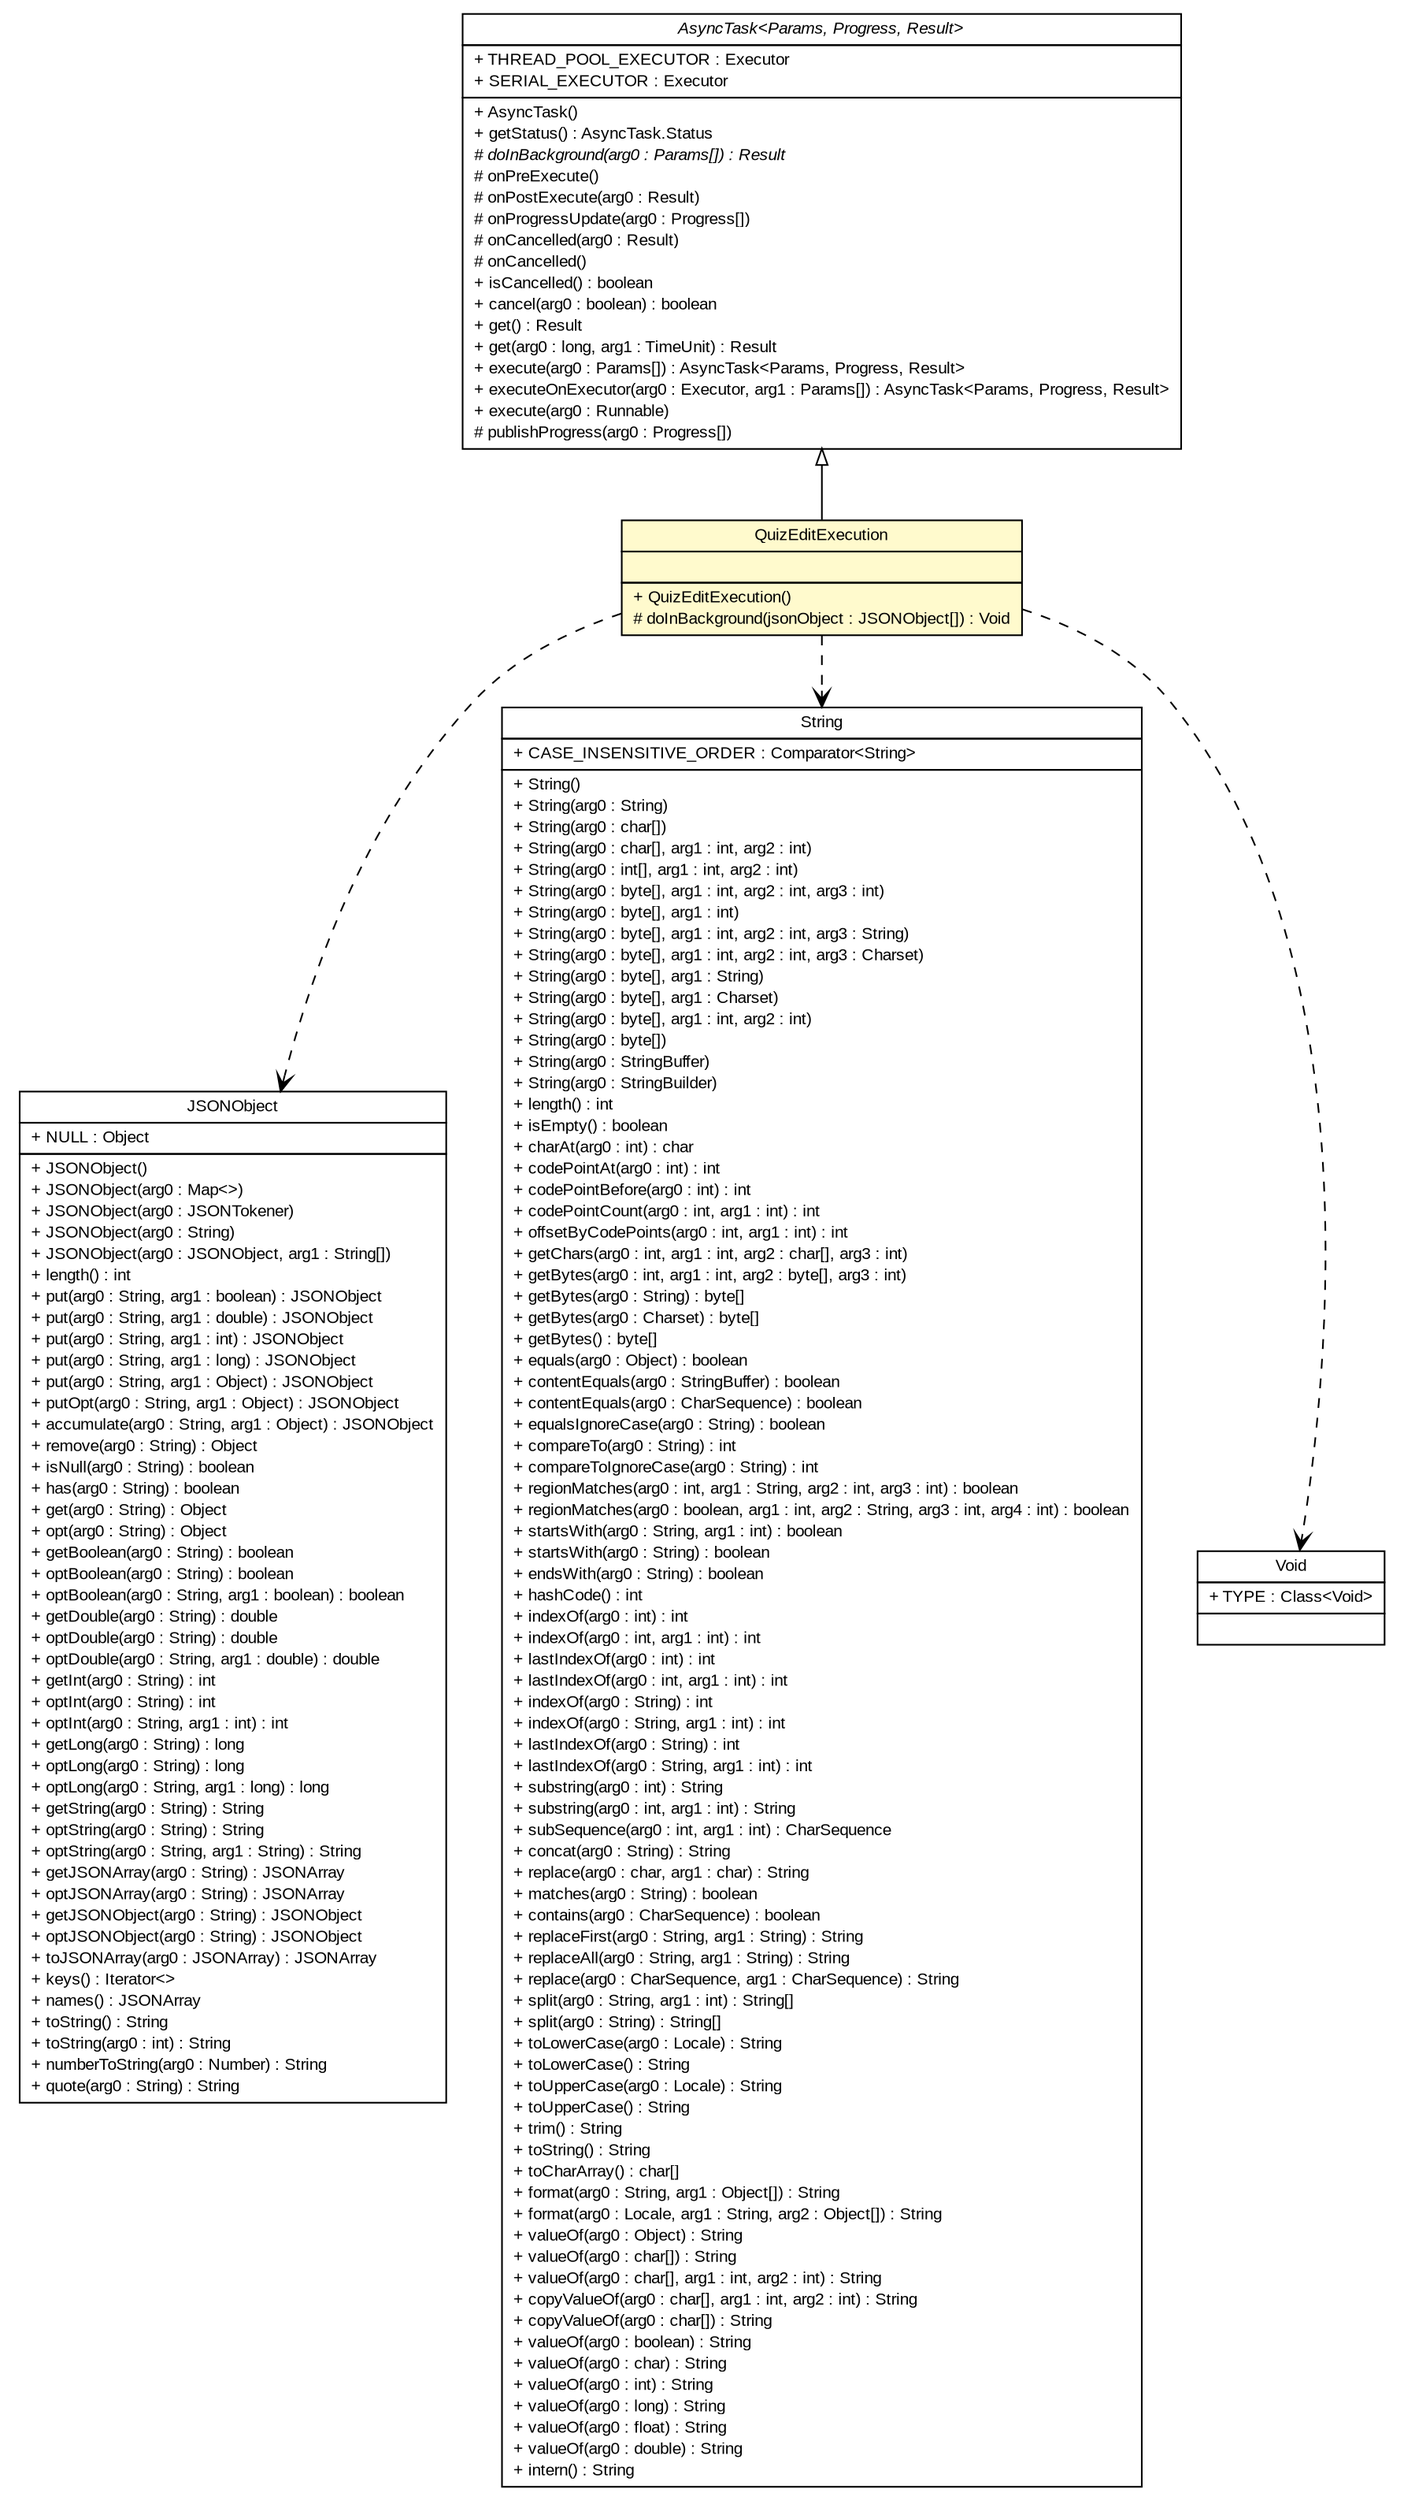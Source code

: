 #!/usr/local/bin/dot
#
# Class diagram 
# Generated by UMLGraph version R5_6_6-1-g9240c4 (http://www.umlgraph.org/)
#

digraph G {
	edge [fontname="arial",fontsize=10,labelfontname="arial",labelfontsize=10];
	node [fontname="arial",fontsize=10,shape=plaintext];
	nodesep=0.25;
	ranksep=0.5;
	// epfl.sweng.backend.QuizEditExecution
	c405 [label=<<table title="epfl.sweng.backend.QuizEditExecution" border="0" cellborder="1" cellspacing="0" cellpadding="2" port="p" bgcolor="lemonChiffon" href="./QuizEditExecution.html">
		<tr><td><table border="0" cellspacing="0" cellpadding="1">
<tr><td align="center" balign="center"> QuizEditExecution </td></tr>
		</table></td></tr>
		<tr><td><table border="0" cellspacing="0" cellpadding="1">
<tr><td align="left" balign="left">  </td></tr>
		</table></td></tr>
		<tr><td><table border="0" cellspacing="0" cellpadding="1">
<tr><td align="left" balign="left"> + QuizEditExecution() </td></tr>
<tr><td align="left" balign="left"> # doInBackground(jsonObject : JSONObject[]) : Void </td></tr>
		</table></td></tr>
		</table>>, URL="./QuizEditExecution.html", fontname="arial", fontcolor="black", fontsize=10.0];
	//epfl.sweng.backend.QuizEditExecution extends android.os.AsyncTask<org.json.JSONObject, java.lang.Void, java.lang.Void>
	c428:p -> c405:p [dir=back,arrowtail=empty];
	// epfl.sweng.backend.QuizEditExecution DEPEND org.json.JSONObject
	c405:p -> c429:p [taillabel="", label="", headlabel="", fontname="arial", fontcolor="black", fontsize=10.0, color="black", arrowhead=open, style=dashed];
	// epfl.sweng.backend.QuizEditExecution DEPEND java.lang.String
	c405:p -> c430:p [taillabel="", label="", headlabel="", fontname="arial", fontcolor="black", fontsize=10.0, color="black", arrowhead=open, style=dashed];
	// epfl.sweng.backend.QuizEditExecution DEPEND java.lang.Void
	c405:p -> c432:p [taillabel="", label="", headlabel="", fontname="arial", fontcolor="black", fontsize=10.0, color="black", arrowhead=open, style=dashed];
	// java.lang.String
	c430 [label=<<table title="java.lang.String" border="0" cellborder="1" cellspacing="0" cellpadding="2" port="p" href="http://java.sun.com/j2se/1.4.2/docs/api/java/lang/String.html">
		<tr><td><table border="0" cellspacing="0" cellpadding="1">
<tr><td align="center" balign="center"> String </td></tr>
		</table></td></tr>
		<tr><td><table border="0" cellspacing="0" cellpadding="1">
<tr><td align="left" balign="left"> + CASE_INSENSITIVE_ORDER : Comparator&lt;String&gt; </td></tr>
		</table></td></tr>
		<tr><td><table border="0" cellspacing="0" cellpadding="1">
<tr><td align="left" balign="left"> + String() </td></tr>
<tr><td align="left" balign="left"> + String(arg0 : String) </td></tr>
<tr><td align="left" balign="left"> + String(arg0 : char[]) </td></tr>
<tr><td align="left" balign="left"> + String(arg0 : char[], arg1 : int, arg2 : int) </td></tr>
<tr><td align="left" balign="left"> + String(arg0 : int[], arg1 : int, arg2 : int) </td></tr>
<tr><td align="left" balign="left"> + String(arg0 : byte[], arg1 : int, arg2 : int, arg3 : int) </td></tr>
<tr><td align="left" balign="left"> + String(arg0 : byte[], arg1 : int) </td></tr>
<tr><td align="left" balign="left"> + String(arg0 : byte[], arg1 : int, arg2 : int, arg3 : String) </td></tr>
<tr><td align="left" balign="left"> + String(arg0 : byte[], arg1 : int, arg2 : int, arg3 : Charset) </td></tr>
<tr><td align="left" balign="left"> + String(arg0 : byte[], arg1 : String) </td></tr>
<tr><td align="left" balign="left"> + String(arg0 : byte[], arg1 : Charset) </td></tr>
<tr><td align="left" balign="left"> + String(arg0 : byte[], arg1 : int, arg2 : int) </td></tr>
<tr><td align="left" balign="left"> + String(arg0 : byte[]) </td></tr>
<tr><td align="left" balign="left"> + String(arg0 : StringBuffer) </td></tr>
<tr><td align="left" balign="left"> + String(arg0 : StringBuilder) </td></tr>
<tr><td align="left" balign="left"> + length() : int </td></tr>
<tr><td align="left" balign="left"> + isEmpty() : boolean </td></tr>
<tr><td align="left" balign="left"> + charAt(arg0 : int) : char </td></tr>
<tr><td align="left" balign="left"> + codePointAt(arg0 : int) : int </td></tr>
<tr><td align="left" balign="left"> + codePointBefore(arg0 : int) : int </td></tr>
<tr><td align="left" balign="left"> + codePointCount(arg0 : int, arg1 : int) : int </td></tr>
<tr><td align="left" balign="left"> + offsetByCodePoints(arg0 : int, arg1 : int) : int </td></tr>
<tr><td align="left" balign="left"> + getChars(arg0 : int, arg1 : int, arg2 : char[], arg3 : int) </td></tr>
<tr><td align="left" balign="left"> + getBytes(arg0 : int, arg1 : int, arg2 : byte[], arg3 : int) </td></tr>
<tr><td align="left" balign="left"> + getBytes(arg0 : String) : byte[] </td></tr>
<tr><td align="left" balign="left"> + getBytes(arg0 : Charset) : byte[] </td></tr>
<tr><td align="left" balign="left"> + getBytes() : byte[] </td></tr>
<tr><td align="left" balign="left"> + equals(arg0 : Object) : boolean </td></tr>
<tr><td align="left" balign="left"> + contentEquals(arg0 : StringBuffer) : boolean </td></tr>
<tr><td align="left" balign="left"> + contentEquals(arg0 : CharSequence) : boolean </td></tr>
<tr><td align="left" balign="left"> + equalsIgnoreCase(arg0 : String) : boolean </td></tr>
<tr><td align="left" balign="left"> + compareTo(arg0 : String) : int </td></tr>
<tr><td align="left" balign="left"> + compareToIgnoreCase(arg0 : String) : int </td></tr>
<tr><td align="left" balign="left"> + regionMatches(arg0 : int, arg1 : String, arg2 : int, arg3 : int) : boolean </td></tr>
<tr><td align="left" balign="left"> + regionMatches(arg0 : boolean, arg1 : int, arg2 : String, arg3 : int, arg4 : int) : boolean </td></tr>
<tr><td align="left" balign="left"> + startsWith(arg0 : String, arg1 : int) : boolean </td></tr>
<tr><td align="left" balign="left"> + startsWith(arg0 : String) : boolean </td></tr>
<tr><td align="left" balign="left"> + endsWith(arg0 : String) : boolean </td></tr>
<tr><td align="left" balign="left"> + hashCode() : int </td></tr>
<tr><td align="left" balign="left"> + indexOf(arg0 : int) : int </td></tr>
<tr><td align="left" balign="left"> + indexOf(arg0 : int, arg1 : int) : int </td></tr>
<tr><td align="left" balign="left"> + lastIndexOf(arg0 : int) : int </td></tr>
<tr><td align="left" balign="left"> + lastIndexOf(arg0 : int, arg1 : int) : int </td></tr>
<tr><td align="left" balign="left"> + indexOf(arg0 : String) : int </td></tr>
<tr><td align="left" balign="left"> + indexOf(arg0 : String, arg1 : int) : int </td></tr>
<tr><td align="left" balign="left"> + lastIndexOf(arg0 : String) : int </td></tr>
<tr><td align="left" balign="left"> + lastIndexOf(arg0 : String, arg1 : int) : int </td></tr>
<tr><td align="left" balign="left"> + substring(arg0 : int) : String </td></tr>
<tr><td align="left" balign="left"> + substring(arg0 : int, arg1 : int) : String </td></tr>
<tr><td align="left" balign="left"> + subSequence(arg0 : int, arg1 : int) : CharSequence </td></tr>
<tr><td align="left" balign="left"> + concat(arg0 : String) : String </td></tr>
<tr><td align="left" balign="left"> + replace(arg0 : char, arg1 : char) : String </td></tr>
<tr><td align="left" balign="left"> + matches(arg0 : String) : boolean </td></tr>
<tr><td align="left" balign="left"> + contains(arg0 : CharSequence) : boolean </td></tr>
<tr><td align="left" balign="left"> + replaceFirst(arg0 : String, arg1 : String) : String </td></tr>
<tr><td align="left" balign="left"> + replaceAll(arg0 : String, arg1 : String) : String </td></tr>
<tr><td align="left" balign="left"> + replace(arg0 : CharSequence, arg1 : CharSequence) : String </td></tr>
<tr><td align="left" balign="left"> + split(arg0 : String, arg1 : int) : String[] </td></tr>
<tr><td align="left" balign="left"> + split(arg0 : String) : String[] </td></tr>
<tr><td align="left" balign="left"> + toLowerCase(arg0 : Locale) : String </td></tr>
<tr><td align="left" balign="left"> + toLowerCase() : String </td></tr>
<tr><td align="left" balign="left"> + toUpperCase(arg0 : Locale) : String </td></tr>
<tr><td align="left" balign="left"> + toUpperCase() : String </td></tr>
<tr><td align="left" balign="left"> + trim() : String </td></tr>
<tr><td align="left" balign="left"> + toString() : String </td></tr>
<tr><td align="left" balign="left"> + toCharArray() : char[] </td></tr>
<tr><td align="left" balign="left"> + format(arg0 : String, arg1 : Object[]) : String </td></tr>
<tr><td align="left" balign="left"> + format(arg0 : Locale, arg1 : String, arg2 : Object[]) : String </td></tr>
<tr><td align="left" balign="left"> + valueOf(arg0 : Object) : String </td></tr>
<tr><td align="left" balign="left"> + valueOf(arg0 : char[]) : String </td></tr>
<tr><td align="left" balign="left"> + valueOf(arg0 : char[], arg1 : int, arg2 : int) : String </td></tr>
<tr><td align="left" balign="left"> + copyValueOf(arg0 : char[], arg1 : int, arg2 : int) : String </td></tr>
<tr><td align="left" balign="left"> + copyValueOf(arg0 : char[]) : String </td></tr>
<tr><td align="left" balign="left"> + valueOf(arg0 : boolean) : String </td></tr>
<tr><td align="left" balign="left"> + valueOf(arg0 : char) : String </td></tr>
<tr><td align="left" balign="left"> + valueOf(arg0 : int) : String </td></tr>
<tr><td align="left" balign="left"> + valueOf(arg0 : long) : String </td></tr>
<tr><td align="left" balign="left"> + valueOf(arg0 : float) : String </td></tr>
<tr><td align="left" balign="left"> + valueOf(arg0 : double) : String </td></tr>
<tr><td align="left" balign="left"> + intern() : String </td></tr>
		</table></td></tr>
		</table>>, URL="http://java.sun.com/j2se/1.4.2/docs/api/java/lang/String.html", fontname="arial", fontcolor="black", fontsize=10.0];
	// android.os.AsyncTask<Params, Progress, Result>
	c428 [label=<<table title="android.os.AsyncTask" border="0" cellborder="1" cellspacing="0" cellpadding="2" port="p" href="http://java.sun.com/j2se/1.4.2/docs/api/android/os/AsyncTask.html">
		<tr><td><table border="0" cellspacing="0" cellpadding="1">
<tr><td align="center" balign="center"><font face="arial italic"> AsyncTask&lt;Params, Progress, Result&gt; </font></td></tr>
		</table></td></tr>
		<tr><td><table border="0" cellspacing="0" cellpadding="1">
<tr><td align="left" balign="left"> + THREAD_POOL_EXECUTOR : Executor </td></tr>
<tr><td align="left" balign="left"> + SERIAL_EXECUTOR : Executor </td></tr>
		</table></td></tr>
		<tr><td><table border="0" cellspacing="0" cellpadding="1">
<tr><td align="left" balign="left"> + AsyncTask() </td></tr>
<tr><td align="left" balign="left"> + getStatus() : AsyncTask.Status </td></tr>
<tr><td align="left" balign="left"><font face="arial italic" point-size="10.0"> # doInBackground(arg0 : Params[]) : Result </font></td></tr>
<tr><td align="left" balign="left"> # onPreExecute() </td></tr>
<tr><td align="left" balign="left"> # onPostExecute(arg0 : Result) </td></tr>
<tr><td align="left" balign="left"> # onProgressUpdate(arg0 : Progress[]) </td></tr>
<tr><td align="left" balign="left"> # onCancelled(arg0 : Result) </td></tr>
<tr><td align="left" balign="left"> # onCancelled() </td></tr>
<tr><td align="left" balign="left"> + isCancelled() : boolean </td></tr>
<tr><td align="left" balign="left"> + cancel(arg0 : boolean) : boolean </td></tr>
<tr><td align="left" balign="left"> + get() : Result </td></tr>
<tr><td align="left" balign="left"> + get(arg0 : long, arg1 : TimeUnit) : Result </td></tr>
<tr><td align="left" balign="left"> + execute(arg0 : Params[]) : AsyncTask&lt;Params, Progress, Result&gt; </td></tr>
<tr><td align="left" balign="left"> + executeOnExecutor(arg0 : Executor, arg1 : Params[]) : AsyncTask&lt;Params, Progress, Result&gt; </td></tr>
<tr><td align="left" balign="left"> + execute(arg0 : Runnable) </td></tr>
<tr><td align="left" balign="left"> # publishProgress(arg0 : Progress[]) </td></tr>
		</table></td></tr>
		</table>>, URL="http://java.sun.com/j2se/1.4.2/docs/api/android/os/AsyncTask.html", fontname="arial", fontcolor="black", fontsize=10.0];
	// org.json.JSONObject
	c429 [label=<<table title="org.json.JSONObject" border="0" cellborder="1" cellspacing="0" cellpadding="2" port="p" href="http://java.sun.com/j2se/1.4.2/docs/api/org/json/JSONObject.html">
		<tr><td><table border="0" cellspacing="0" cellpadding="1">
<tr><td align="center" balign="center"> JSONObject </td></tr>
		</table></td></tr>
		<tr><td><table border="0" cellspacing="0" cellpadding="1">
<tr><td align="left" balign="left"> + NULL : Object </td></tr>
		</table></td></tr>
		<tr><td><table border="0" cellspacing="0" cellpadding="1">
<tr><td align="left" balign="left"> + JSONObject() </td></tr>
<tr><td align="left" balign="left"> + JSONObject(arg0 : Map&lt;&gt;) </td></tr>
<tr><td align="left" balign="left"> + JSONObject(arg0 : JSONTokener) </td></tr>
<tr><td align="left" balign="left"> + JSONObject(arg0 : String) </td></tr>
<tr><td align="left" balign="left"> + JSONObject(arg0 : JSONObject, arg1 : String[]) </td></tr>
<tr><td align="left" balign="left"> + length() : int </td></tr>
<tr><td align="left" balign="left"> + put(arg0 : String, arg1 : boolean) : JSONObject </td></tr>
<tr><td align="left" balign="left"> + put(arg0 : String, arg1 : double) : JSONObject </td></tr>
<tr><td align="left" balign="left"> + put(arg0 : String, arg1 : int) : JSONObject </td></tr>
<tr><td align="left" balign="left"> + put(arg0 : String, arg1 : long) : JSONObject </td></tr>
<tr><td align="left" balign="left"> + put(arg0 : String, arg1 : Object) : JSONObject </td></tr>
<tr><td align="left" balign="left"> + putOpt(arg0 : String, arg1 : Object) : JSONObject </td></tr>
<tr><td align="left" balign="left"> + accumulate(arg0 : String, arg1 : Object) : JSONObject </td></tr>
<tr><td align="left" balign="left"> + remove(arg0 : String) : Object </td></tr>
<tr><td align="left" balign="left"> + isNull(arg0 : String) : boolean </td></tr>
<tr><td align="left" balign="left"> + has(arg0 : String) : boolean </td></tr>
<tr><td align="left" balign="left"> + get(arg0 : String) : Object </td></tr>
<tr><td align="left" balign="left"> + opt(arg0 : String) : Object </td></tr>
<tr><td align="left" balign="left"> + getBoolean(arg0 : String) : boolean </td></tr>
<tr><td align="left" balign="left"> + optBoolean(arg0 : String) : boolean </td></tr>
<tr><td align="left" balign="left"> + optBoolean(arg0 : String, arg1 : boolean) : boolean </td></tr>
<tr><td align="left" balign="left"> + getDouble(arg0 : String) : double </td></tr>
<tr><td align="left" balign="left"> + optDouble(arg0 : String) : double </td></tr>
<tr><td align="left" balign="left"> + optDouble(arg0 : String, arg1 : double) : double </td></tr>
<tr><td align="left" balign="left"> + getInt(arg0 : String) : int </td></tr>
<tr><td align="left" balign="left"> + optInt(arg0 : String) : int </td></tr>
<tr><td align="left" balign="left"> + optInt(arg0 : String, arg1 : int) : int </td></tr>
<tr><td align="left" balign="left"> + getLong(arg0 : String) : long </td></tr>
<tr><td align="left" balign="left"> + optLong(arg0 : String) : long </td></tr>
<tr><td align="left" balign="left"> + optLong(arg0 : String, arg1 : long) : long </td></tr>
<tr><td align="left" balign="left"> + getString(arg0 : String) : String </td></tr>
<tr><td align="left" balign="left"> + optString(arg0 : String) : String </td></tr>
<tr><td align="left" balign="left"> + optString(arg0 : String, arg1 : String) : String </td></tr>
<tr><td align="left" balign="left"> + getJSONArray(arg0 : String) : JSONArray </td></tr>
<tr><td align="left" balign="left"> + optJSONArray(arg0 : String) : JSONArray </td></tr>
<tr><td align="left" balign="left"> + getJSONObject(arg0 : String) : JSONObject </td></tr>
<tr><td align="left" balign="left"> + optJSONObject(arg0 : String) : JSONObject </td></tr>
<tr><td align="left" balign="left"> + toJSONArray(arg0 : JSONArray) : JSONArray </td></tr>
<tr><td align="left" balign="left"> + keys() : Iterator&lt;&gt; </td></tr>
<tr><td align="left" balign="left"> + names() : JSONArray </td></tr>
<tr><td align="left" balign="left"> + toString() : String </td></tr>
<tr><td align="left" balign="left"> + toString(arg0 : int) : String </td></tr>
<tr><td align="left" balign="left"> + numberToString(arg0 : Number) : String </td></tr>
<tr><td align="left" balign="left"> + quote(arg0 : String) : String </td></tr>
		</table></td></tr>
		</table>>, URL="http://java.sun.com/j2se/1.4.2/docs/api/org/json/JSONObject.html", fontname="arial", fontcolor="black", fontsize=10.0];
	// java.lang.Void
	c432 [label=<<table title="java.lang.Void" border="0" cellborder="1" cellspacing="0" cellpadding="2" port="p" href="http://java.sun.com/j2se/1.4.2/docs/api/java/lang/Void.html">
		<tr><td><table border="0" cellspacing="0" cellpadding="1">
<tr><td align="center" balign="center"> Void </td></tr>
		</table></td></tr>
		<tr><td><table border="0" cellspacing="0" cellpadding="1">
<tr><td align="left" balign="left"> + TYPE : Class&lt;Void&gt; </td></tr>
		</table></td></tr>
		<tr><td><table border="0" cellspacing="0" cellpadding="1">
<tr><td align="left" balign="left">  </td></tr>
		</table></td></tr>
		</table>>, URL="http://java.sun.com/j2se/1.4.2/docs/api/java/lang/Void.html", fontname="arial", fontcolor="black", fontsize=10.0];
}

